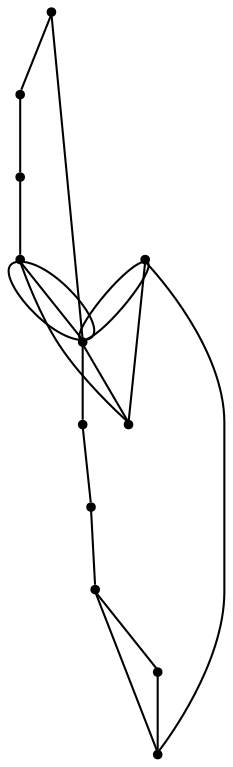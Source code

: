 graph {
  node [shape=point,comment="{\"directed\":false,\"doi\":\"10.1007/978-3-319-27261-0_24\",\"figure\":\"4 (2)\"}"]

  v0 [pos="1334.2312884569274,1962.932560453381"]
  v1 [pos="1135.2996292319463,1962.932560453381"]
  v2 [pos="1433.69816727831,1962.932560453381"]
  v3 [pos="1533.1630112703265,1962.932560453381"]
  v4 [pos="1533.1630112703265,2062.3971710464402"]
  v5 [pos="1234.7665080533288,1962.932560453381"]
  v6 [pos="1433.69816727831,2062.3971710464402"]
  v7 [pos="1334.2312884569274,2062.3971710464402"]
  v8 [pos="1234.7665080533288,2062.3971710464402"]
  v9 [pos="1135.2996292319463,2062.3971710464402"]
  v10 [pos="1035.834817034139,2062.3971710464402"]
  v11 [pos="1035.834817034139,1962.932560453381"]

  v10 -- v11 [id="-2",pos="1035.834817034139,2062.3971710464402 1035.834817034139,1962.932560453381 1035.834817034139,1962.932560453381 1035.834817034139,1962.932560453381"]
  v11 -- v1 [id="-3",pos="1035.834817034139,1962.932560453381 1135.2996292319463,1962.932560453381 1135.2996292319463,1962.932560453381 1135.2996292319463,1962.932560453381"]
  v9 -- v10 [id="-4",pos="1135.2996292319463,2062.3971710464402 1035.834817034139,2062.3971710464402 1035.834817034139,2062.3971710464402 1035.834817034139,2062.3971710464402"]
  v9 -- v8 [id="-5",pos="1135.2996292319463,2062.3971710464402 1234.7665080533288,2062.3971710464402 1234.7665080533288,2062.3971710464402 1234.7665080533288,2062.3971710464402"]
  v1 -- v5 [id="-6",pos="1135.2996292319463,1962.932560453381 1234.7665080533288,1962.932560453381 1234.7665080533288,1962.932560453381 1234.7665080533288,1962.932560453381"]
  v1 -- v8 [id="-7",pos="1135.2996292319463,1962.932560453381 1234.7665080533288,2062.3971710464402 1234.7665080533288,2062.3971710464402 1234.7665080533288,2062.3971710464402"]
  v1 -- v8 [id="-8",pos="1135.2996292319463,1962.932560453381 1139.444036149616,1975.361432044926 1139.444036149616,1975.361432044926 1139.444036149616,1975.361432044926 1143.590509690861,1987.800827390622 1151.8792599377825,2012.6628309454827 1168.457014785297,2029.2444522305193 1185.0346424559757,2045.8218767314227 1209.8969507148436,2054.110525394236 1222.3363713385781,2058.252878508853 1234.767525468012,2062.395104448193 1222.3363713385781,2058.252878508853 1222.3363713385781,2058.252878508853 1234.7665080533288,2062.3971710464402 1234.7665080533288,2062.3971710464402 1234.7665080533288,2062.3971710464402"]
  v1 -- v8 [id="-9",pos="1135.2996292319463,1962.932560453381 1147.7329135733733,1967.0768529909687 1147.7329135733733,1967.0768529909687 1147.7329135733733,1967.0768529909687 1160.1681373615397,1971.2192061055857 1185.0346424559757,1979.507854768399 1201.6080732910864,1996.0852792693024 1218.1898977973333,2012.666900554339 1226.4787752210905,2037.5289041091994 1230.6252487623353,2049.9682994548957 1234.7665080533288,2062.3971710464402 1234.7665080533288,2062.3971710464402 1234.7665080533288,2062.3971710464402"]
  v0 -- v8 [id="-10",pos="1334.2312884569274,1962.932560453381 1330.0868179508402,1973.290382662894 1330.0868179508402,1973.290382662894 1330.0868179508402,1973.290382662894 1325.9403444095951,1983.654404667149 1317.6557909982416,2004.3740551073927 1301.0780361507273,2020.955676392429 1284.5004084800485,2037.5289041091994 1259.634030562448,2049.9682994548957 1247.198679597446,2056.1817019515447 1234.767525468012,2062.395104448193 1247.198679597446,2056.1817019515447 1247.198679597446,2056.1817019515447 1234.7665080533288,2062.3971710464402 1234.7665080533288,2062.3971710464402 1234.7665080533288,2062.3971710464402"]
  v7 -- v6 [id="-11",pos="1334.2312884569274,2062.3971710464402 1433.69816727831,2062.3971710464402 1433.69816727831,2062.3971710464402 1433.69816727831,2062.3971710464402"]
  v3 -- v2 [id="-12",pos="1533.1630112703265,1962.932560453381 1433.69816727831,1962.932560453381 1433.69816727831,1962.932560453381 1433.69816727831,1962.932560453381"]
  v2 -- v0 [id="-13",pos="1433.69816727831,1962.932560453381 1334.2312884569274,1962.932560453381 1334.2312884569274,1962.932560453381 1334.2312884569274,1962.932560453381"]
  v8 -- v0 [id="-16",pos="1234.7665080533288,2062.3971710464402 1238.9098021736888,2052.0394760122044 1238.9098021736888,2052.0394760122044 1238.9098021736888,2052.0394760122044 1243.0522060562012,2041.6712572238164 1251.3409563031228,2020.955676392429 1267.9227808093697,2004.3740551073927 1284.5004084800485,1987.800827390622 1309.3669135744844,1975.361432044926 1321.7980677039184,1969.148029548277 1334.2312884569274,1962.932560453381 1334.2312884569274,1962.932560453381 1334.2312884569274,1962.932560453381"]
  v4 -- v3 [id="-17",pos="1533.1630112703265,2062.3971710464402 1533.1630112703265,1962.932560453381 1533.1630112703265,1962.932560453381 1533.1630112703265,1962.932560453381"]
  v6 -- v4 [id="-19",pos="1433.69816727831,2062.3971710464402 1533.1630112703265,2062.3971710464402 1533.1630112703265,2062.3971710464402 1533.1630112703265,2062.3971710464402"]
  v8 -- v5 [id="-20",pos="1234.7665080533288,2062.3971710464402 1234.7665080533288,1962.932560453381 1234.7665080533288,1962.932560453381 1234.7665080533288,1962.932560453381"]
  v0 -- v5 [id="-21",pos="1334.2312884569274,1962.932560453381 1234.7665080533288,1962.932560453381 1234.7665080533288,1962.932560453381 1234.7665080533288,1962.932560453381"]
  v2 -- v4 [id="-22",pos="1433.69816727831,1962.932560453381 1533.1630112703265,2062.3971710464402 1533.1630112703265,2062.3971710464402 1533.1630112703265,2062.3971710464402"]
  v8 -- v7 [id="-23",pos="1234.7665080533288,2062.3971710464402 1334.2312884569274,2062.3971710464402 1334.2312884569274,2062.3971710464402 1334.2312884569274,2062.3971710464402"]
}